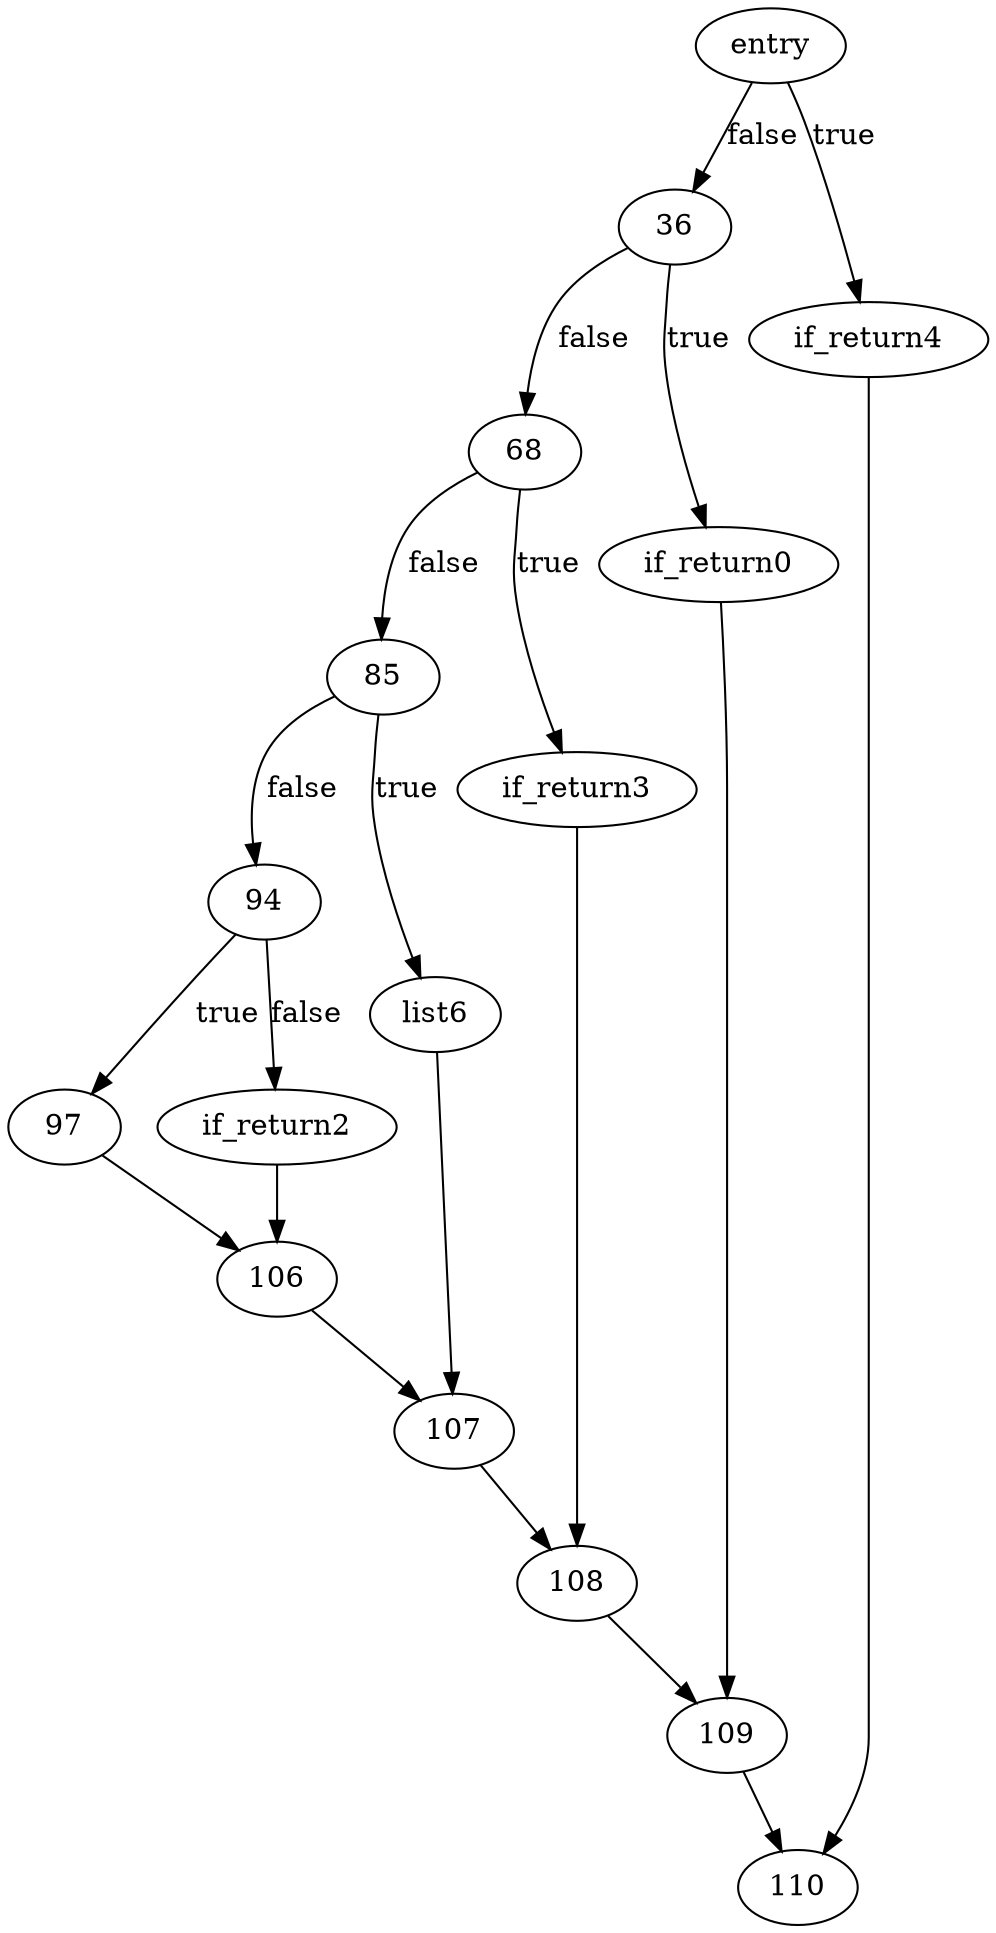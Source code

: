 digraph stmt {
	0->36 [label="false"];
	36->68 [label="false"];
	68->85 [label="false"];
	85->94 [label="false"];
	94->97 [label="true"];
	97->106;
	106->107;
	107->108;
	108->109;
	109->110;
	85->list6 [label="true"];
	list6->107;
	94->if_return2 [label="false"];
	if_return2->106;
	68->if_return3 [label="true"];
	if_return3->108;
	0->if_return4 [label="true"];
	if_return4->110;
	36->if_return0 [label="true"];
	if_return0->109;
	0 [label="entry"];
	106;
	107;
	108;
	109;
	110;
	36;
	68;
	85;
	94;
	97;
	if_return0;
	if_return2;
	if_return3;
	if_return4;
	list6;
}
